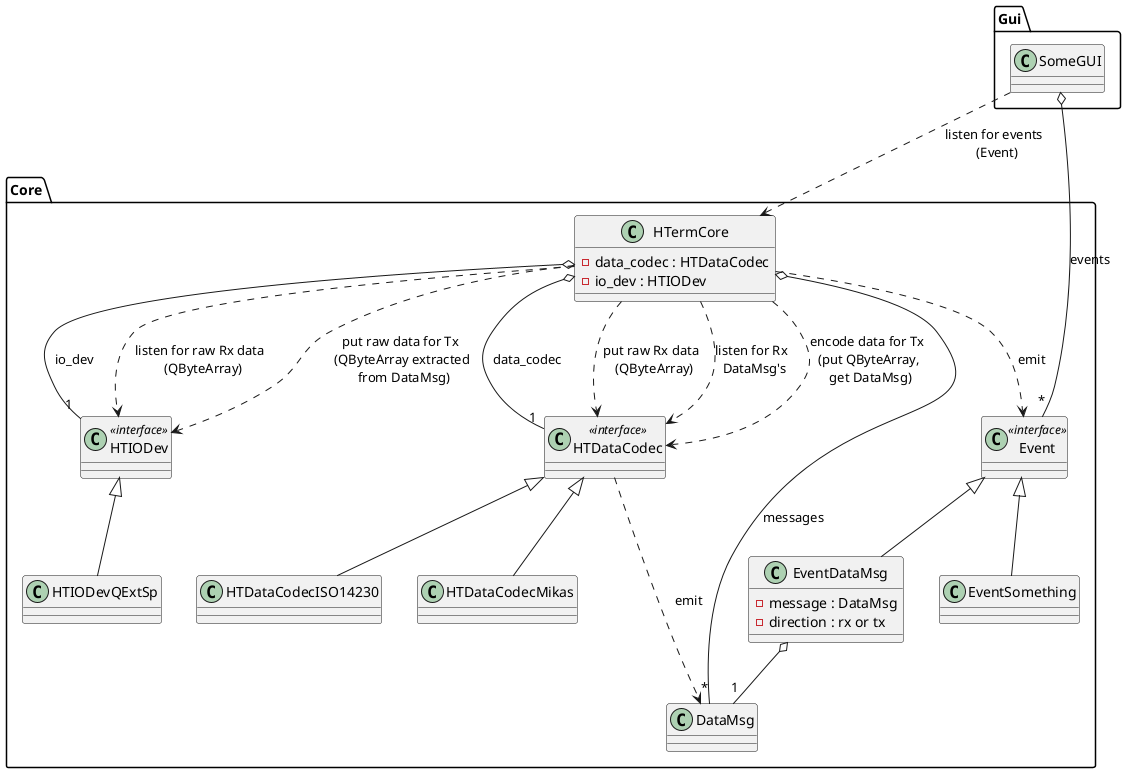 @startuml

package "Core" {

' HTermCore {{{
class HTermCore {
   -data_codec : HTDataCodec
   -io_dev : HTIODev
}
' }}}

' HTIODev {{{
class HTIODev <<interface>> {
}

class HTIODevQExtSp {
}

HTIODev <|-- HTIODevQExtSp
' }}}

' HTDataCodec {{{
class HTDataCodec <<interface>> {
}

class HTDataCodecISO14230 {
}

class HTDataCodecMikas {
}

HTDataCodec <|-- HTDataCodecISO14230
HTDataCodec <|-- HTDataCodecMikas
' }}}

' DataMsg {{{
class DataMsg {
}
' }}}

' Event {{{
class Event <<interface>> {
}

class EventDataMsg {
   -message : DataMsg
   -direction : rx or tx
}

class EventSomething {
}

Event <|-- EventDataMsg
Event <|-- EventSomething
' }}}

HTermCore o-- "1" HTDataCodec : data_codec
HTermCore o-- "1" HTIODev : io_dev
HTermCore o-- "*" DataMsg : messages

HTDataCodec ..> DataMsg : emit

HTermCore ..> HTIODev   : listen for raw Rx data \n (QByteArray)
HTermCore ..> HTDataCodec : put raw Rx data \n (QByteArray)
HTermCore ..> HTDataCodec : listen for Rx \n DataMsg's
HTermCore ..> HTDataCodec : encode data for Tx \n (put QByteArray, \n get DataMsg)
HTermCore ..> HTIODev   : put raw data for Tx \n (QByteArray extracted \n from DataMsg)

HTermCore ..> Event : emit

EventDataMsg o-- "1" DataMsg
}

package "Gui" {

   class SomeGUI {
   }

}

SomeGUI ..> HTermCore : listen for events \n (Event)
SomeGUI o-- "*" Event : events


@enduml
